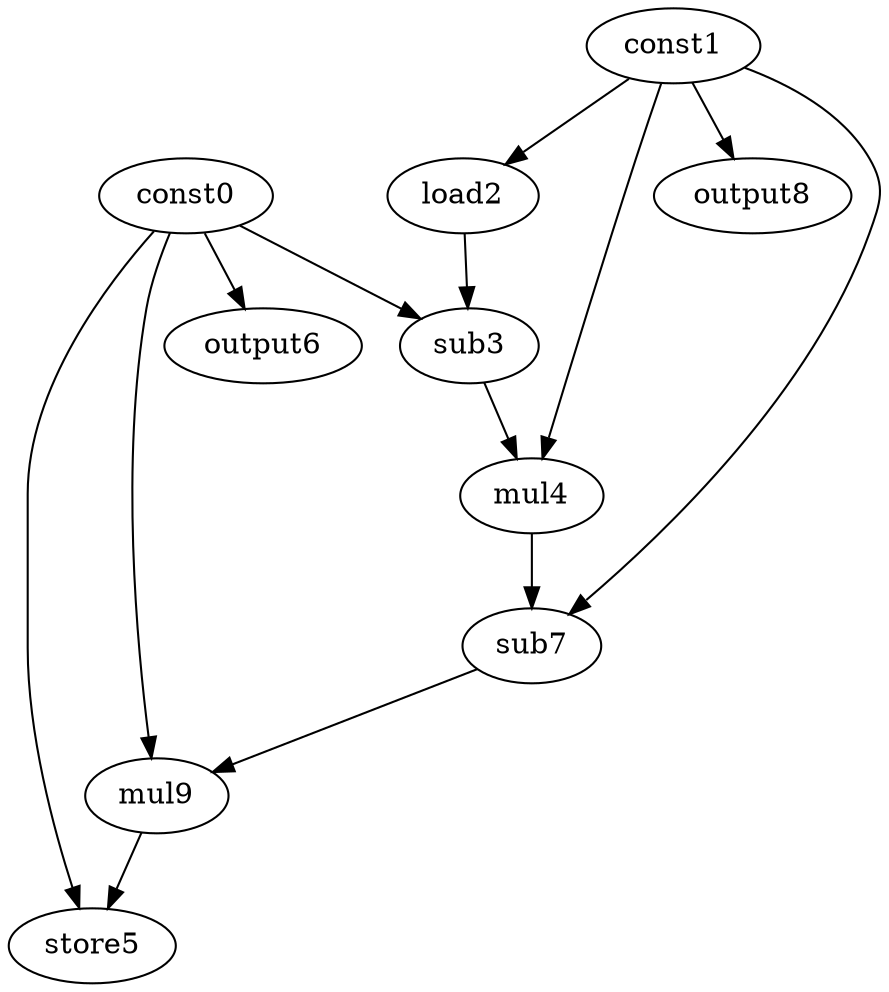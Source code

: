 digraph G { 
const0[opcode=const]; 
const1[opcode=const]; 
load2[opcode=load]; 
sub3[opcode=sub]; 
mul4[opcode=mul]; 
store5[opcode=store]; 
output6[opcode=output]; 
sub7[opcode=sub]; 
output8[opcode=output]; 
mul9[opcode=mul]; 
const1->load2[operand=0];
const0->output6[operand=0];
const1->output8[operand=0];
const0->sub3[operand=0];
load2->sub3[operand=1];
const1->mul4[operand=0];
sub3->mul4[operand=1];
const1->sub7[operand=0];
mul4->sub7[operand=1];
const0->mul9[operand=0];
sub7->mul9[operand=1];
const0->store5[operand=0];
mul9->store5[operand=1];
}
